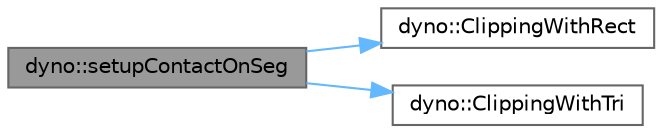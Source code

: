 digraph "dyno::setupContactOnSeg"
{
 // LATEX_PDF_SIZE
  bgcolor="transparent";
  edge [fontname=Helvetica,fontsize=10,labelfontname=Helvetica,labelfontsize=10];
  node [fontname=Helvetica,fontsize=10,shape=box,height=0.2,width=0.4];
  rankdir="LR";
  Node1 [id="Node000001",label="dyno::setupContactOnSeg",height=0.2,width=0.4,color="gray40", fillcolor="grey60", style="filled", fontcolor="black",tooltip=" "];
  Node1 -> Node2 [id="edge1_Node000001_Node000002",color="steelblue1",style="solid",tooltip=" "];
  Node2 [id="Node000002",label="dyno::ClippingWithRect",height=0.2,width=0.4,color="grey40", fillcolor="white", style="filled",URL="$namespacedyno.html#a6a4931018771d2882198004060e19b49",tooltip=" "];
  Node1 -> Node3 [id="edge2_Node000001_Node000003",color="steelblue1",style="solid",tooltip=" "];
  Node3 [id="Node000003",label="dyno::ClippingWithTri",height=0.2,width=0.4,color="grey40", fillcolor="white", style="filled",URL="$namespacedyno.html#a75de786108464a975886bb16aa5c7484",tooltip=" "];
}
